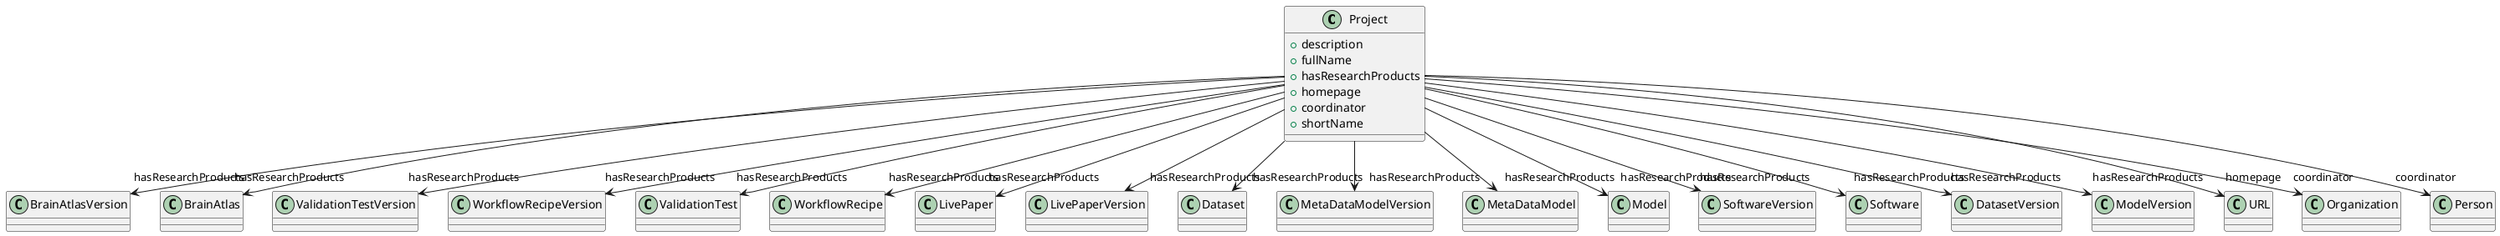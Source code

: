 @startuml
class Project {
+description
+fullName
+hasResearchProducts
+homepage
+coordinator
+shortName

}
Project -d-> "hasResearchProducts" BrainAtlasVersion
Project -d-> "hasResearchProducts" BrainAtlas
Project -d-> "hasResearchProducts" ValidationTestVersion
Project -d-> "hasResearchProducts" WorkflowRecipeVersion
Project -d-> "hasResearchProducts" ValidationTest
Project -d-> "hasResearchProducts" WorkflowRecipe
Project -d-> "hasResearchProducts" LivePaper
Project -d-> "hasResearchProducts" LivePaperVersion
Project -d-> "hasResearchProducts" Dataset
Project -d-> "hasResearchProducts" MetaDataModelVersion
Project -d-> "hasResearchProducts" MetaDataModel
Project -d-> "hasResearchProducts" Model
Project -d-> "hasResearchProducts" SoftwareVersion
Project -d-> "hasResearchProducts" Software
Project -d-> "hasResearchProducts" DatasetVersion
Project -d-> "hasResearchProducts" ModelVersion
Project -d-> "homepage" URL
Project -d-> "coordinator" Organization
Project -d-> "coordinator" Person

@enduml